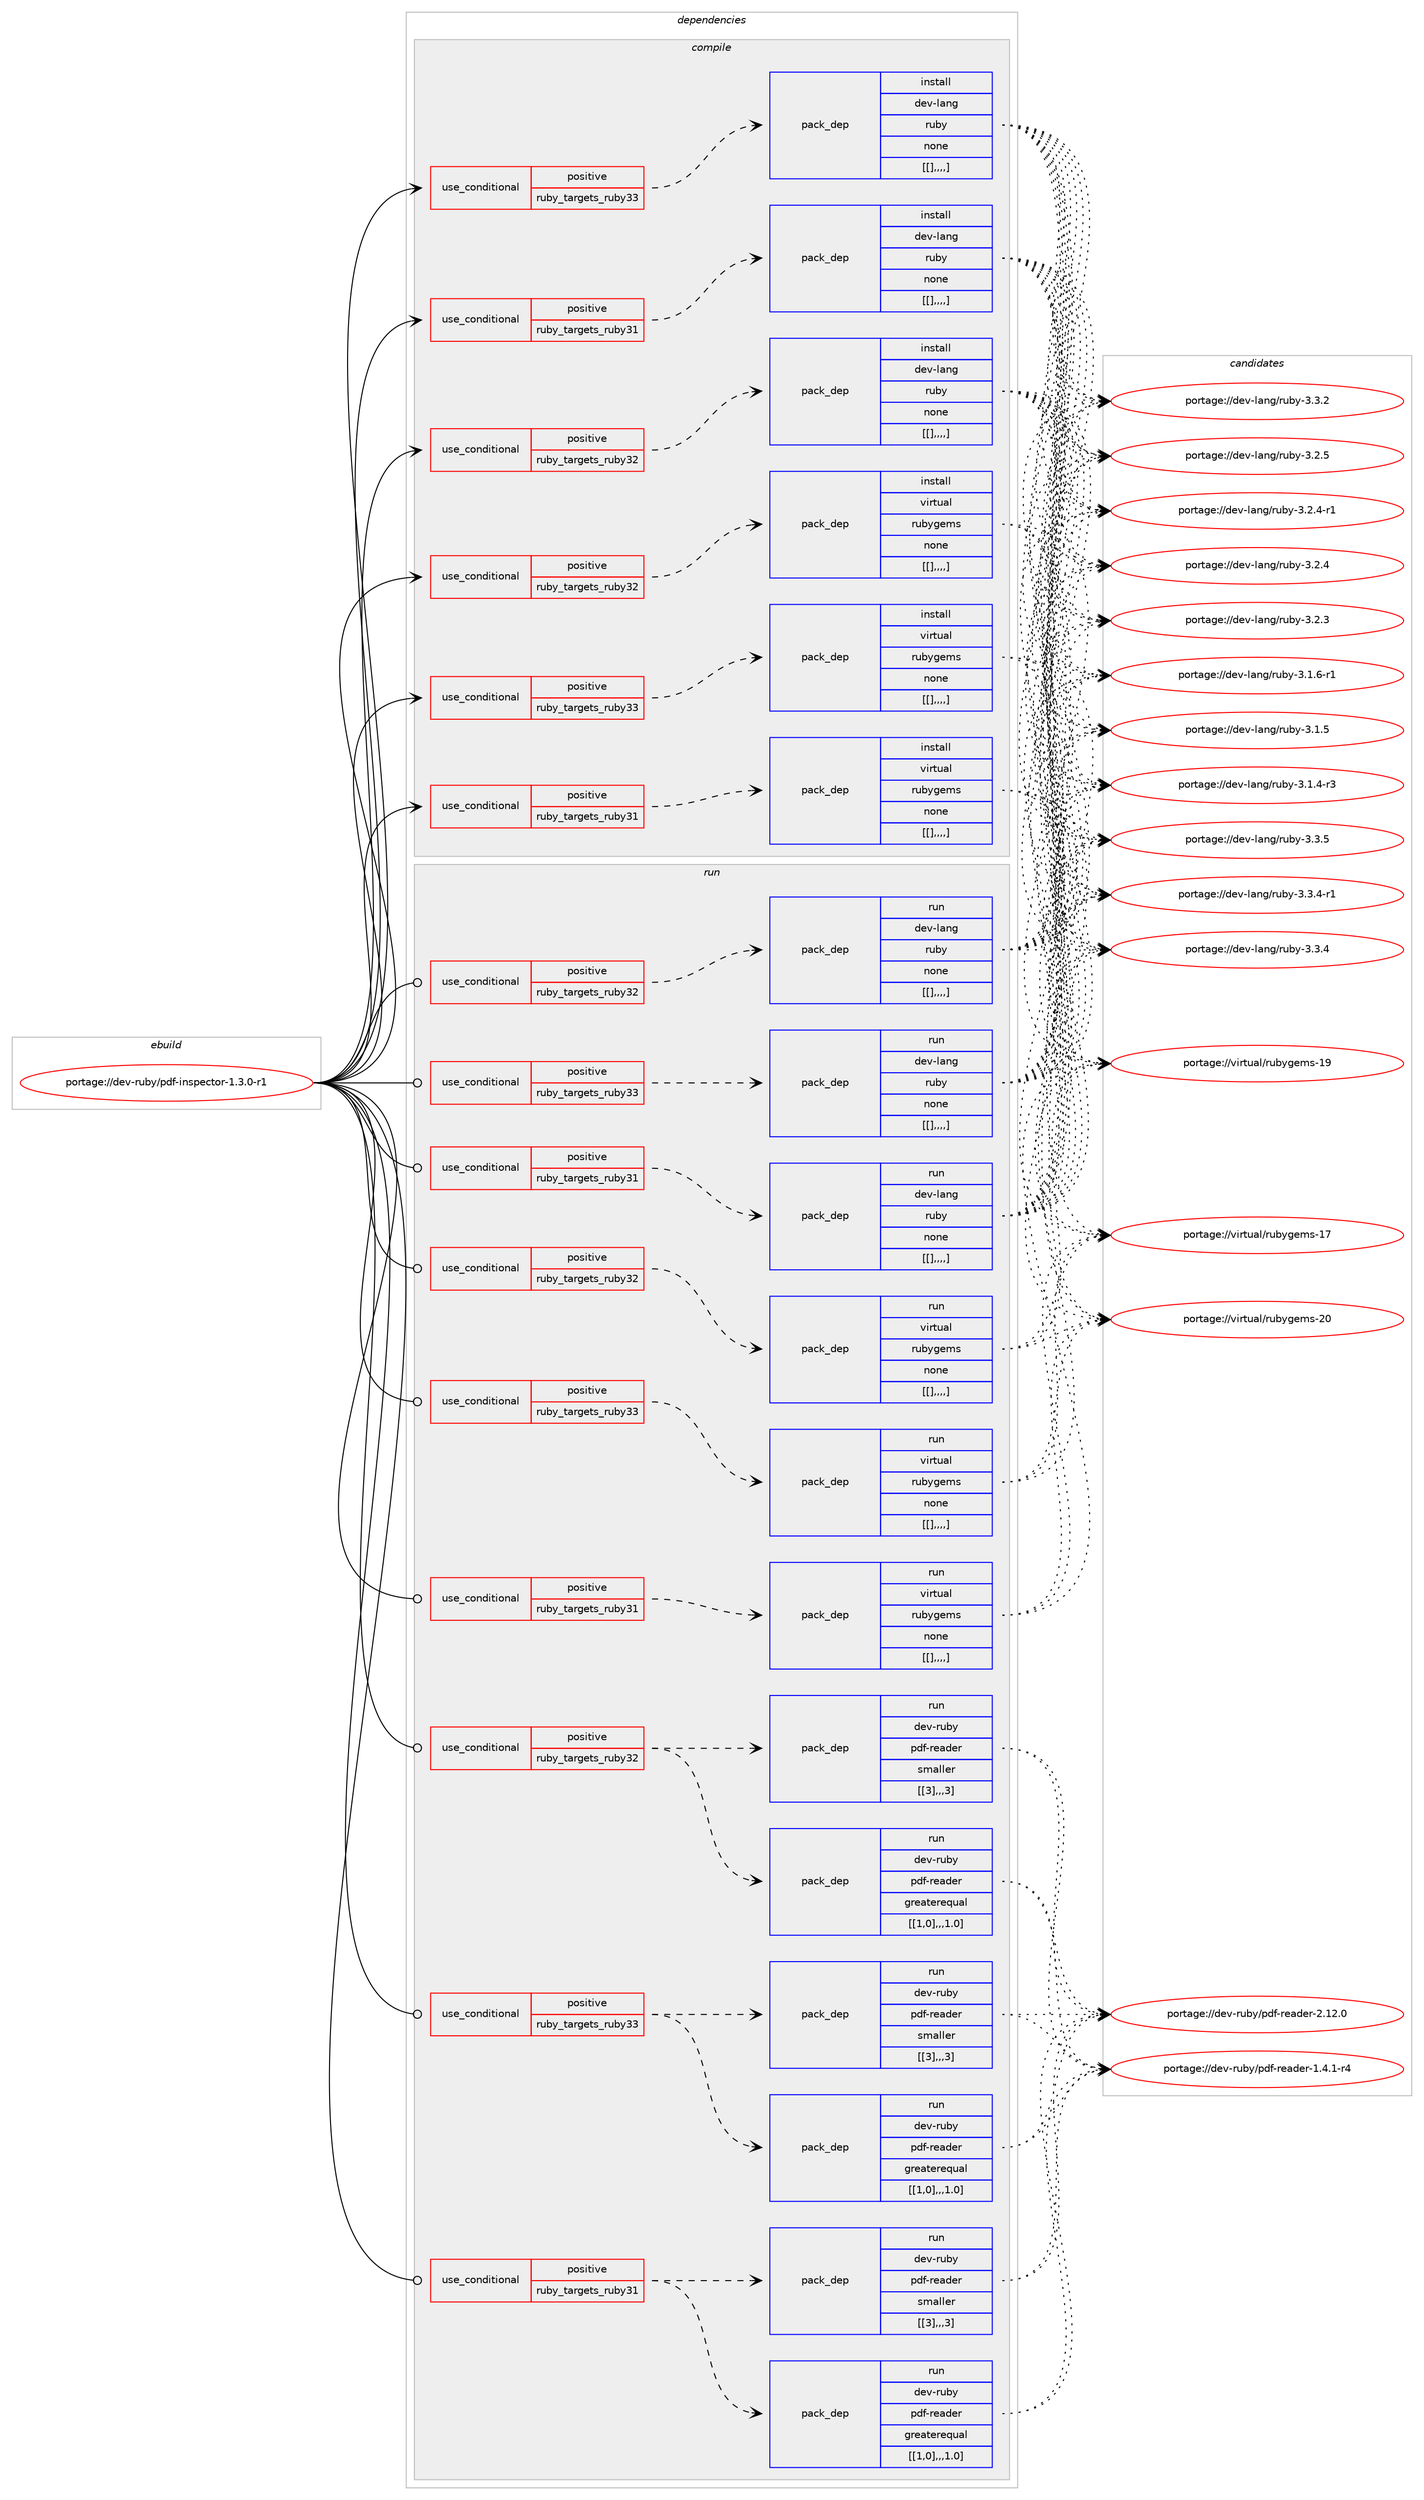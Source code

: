 digraph prolog {

# *************
# Graph options
# *************

newrank=true;
concentrate=true;
compound=true;
graph [rankdir=LR,fontname=Helvetica,fontsize=10,ranksep=1.5];#, ranksep=2.5, nodesep=0.2];
edge  [arrowhead=vee];
node  [fontname=Helvetica,fontsize=10];

# **********
# The ebuild
# **********

subgraph cluster_leftcol {
color=gray;
label=<<i>ebuild</i>>;
id [label="portage://dev-ruby/pdf-inspector-1.3.0-r1", color=red, width=4, href="../dev-ruby/pdf-inspector-1.3.0-r1.svg"];
}

# ****************
# The dependencies
# ****************

subgraph cluster_midcol {
color=gray;
label=<<i>dependencies</i>>;
subgraph cluster_compile {
fillcolor="#eeeeee";
style=filled;
label=<<i>compile</i>>;
subgraph cond53953 {
dependency197146 [label=<<TABLE BORDER="0" CELLBORDER="1" CELLSPACING="0" CELLPADDING="4"><TR><TD ROWSPAN="3" CELLPADDING="10">use_conditional</TD></TR><TR><TD>positive</TD></TR><TR><TD>ruby_targets_ruby31</TD></TR></TABLE>>, shape=none, color=red];
subgraph pack141848 {
dependency197147 [label=<<TABLE BORDER="0" CELLBORDER="1" CELLSPACING="0" CELLPADDING="4" WIDTH="220"><TR><TD ROWSPAN="6" CELLPADDING="30">pack_dep</TD></TR><TR><TD WIDTH="110">install</TD></TR><TR><TD>dev-lang</TD></TR><TR><TD>ruby</TD></TR><TR><TD>none</TD></TR><TR><TD>[[],,,,]</TD></TR></TABLE>>, shape=none, color=blue];
}
dependency197146:e -> dependency197147:w [weight=20,style="dashed",arrowhead="vee"];
}
id:e -> dependency197146:w [weight=20,style="solid",arrowhead="vee"];
subgraph cond53954 {
dependency197148 [label=<<TABLE BORDER="0" CELLBORDER="1" CELLSPACING="0" CELLPADDING="4"><TR><TD ROWSPAN="3" CELLPADDING="10">use_conditional</TD></TR><TR><TD>positive</TD></TR><TR><TD>ruby_targets_ruby31</TD></TR></TABLE>>, shape=none, color=red];
subgraph pack141849 {
dependency197149 [label=<<TABLE BORDER="0" CELLBORDER="1" CELLSPACING="0" CELLPADDING="4" WIDTH="220"><TR><TD ROWSPAN="6" CELLPADDING="30">pack_dep</TD></TR><TR><TD WIDTH="110">install</TD></TR><TR><TD>virtual</TD></TR><TR><TD>rubygems</TD></TR><TR><TD>none</TD></TR><TR><TD>[[],,,,]</TD></TR></TABLE>>, shape=none, color=blue];
}
dependency197148:e -> dependency197149:w [weight=20,style="dashed",arrowhead="vee"];
}
id:e -> dependency197148:w [weight=20,style="solid",arrowhead="vee"];
subgraph cond53955 {
dependency197150 [label=<<TABLE BORDER="0" CELLBORDER="1" CELLSPACING="0" CELLPADDING="4"><TR><TD ROWSPAN="3" CELLPADDING="10">use_conditional</TD></TR><TR><TD>positive</TD></TR><TR><TD>ruby_targets_ruby32</TD></TR></TABLE>>, shape=none, color=red];
subgraph pack141850 {
dependency197151 [label=<<TABLE BORDER="0" CELLBORDER="1" CELLSPACING="0" CELLPADDING="4" WIDTH="220"><TR><TD ROWSPAN="6" CELLPADDING="30">pack_dep</TD></TR><TR><TD WIDTH="110">install</TD></TR><TR><TD>dev-lang</TD></TR><TR><TD>ruby</TD></TR><TR><TD>none</TD></TR><TR><TD>[[],,,,]</TD></TR></TABLE>>, shape=none, color=blue];
}
dependency197150:e -> dependency197151:w [weight=20,style="dashed",arrowhead="vee"];
}
id:e -> dependency197150:w [weight=20,style="solid",arrowhead="vee"];
subgraph cond53956 {
dependency197152 [label=<<TABLE BORDER="0" CELLBORDER="1" CELLSPACING="0" CELLPADDING="4"><TR><TD ROWSPAN="3" CELLPADDING="10">use_conditional</TD></TR><TR><TD>positive</TD></TR><TR><TD>ruby_targets_ruby32</TD></TR></TABLE>>, shape=none, color=red];
subgraph pack141851 {
dependency197153 [label=<<TABLE BORDER="0" CELLBORDER="1" CELLSPACING="0" CELLPADDING="4" WIDTH="220"><TR><TD ROWSPAN="6" CELLPADDING="30">pack_dep</TD></TR><TR><TD WIDTH="110">install</TD></TR><TR><TD>virtual</TD></TR><TR><TD>rubygems</TD></TR><TR><TD>none</TD></TR><TR><TD>[[],,,,]</TD></TR></TABLE>>, shape=none, color=blue];
}
dependency197152:e -> dependency197153:w [weight=20,style="dashed",arrowhead="vee"];
}
id:e -> dependency197152:w [weight=20,style="solid",arrowhead="vee"];
subgraph cond53957 {
dependency197154 [label=<<TABLE BORDER="0" CELLBORDER="1" CELLSPACING="0" CELLPADDING="4"><TR><TD ROWSPAN="3" CELLPADDING="10">use_conditional</TD></TR><TR><TD>positive</TD></TR><TR><TD>ruby_targets_ruby33</TD></TR></TABLE>>, shape=none, color=red];
subgraph pack141852 {
dependency197155 [label=<<TABLE BORDER="0" CELLBORDER="1" CELLSPACING="0" CELLPADDING="4" WIDTH="220"><TR><TD ROWSPAN="6" CELLPADDING="30">pack_dep</TD></TR><TR><TD WIDTH="110">install</TD></TR><TR><TD>dev-lang</TD></TR><TR><TD>ruby</TD></TR><TR><TD>none</TD></TR><TR><TD>[[],,,,]</TD></TR></TABLE>>, shape=none, color=blue];
}
dependency197154:e -> dependency197155:w [weight=20,style="dashed",arrowhead="vee"];
}
id:e -> dependency197154:w [weight=20,style="solid",arrowhead="vee"];
subgraph cond53958 {
dependency197156 [label=<<TABLE BORDER="0" CELLBORDER="1" CELLSPACING="0" CELLPADDING="4"><TR><TD ROWSPAN="3" CELLPADDING="10">use_conditional</TD></TR><TR><TD>positive</TD></TR><TR><TD>ruby_targets_ruby33</TD></TR></TABLE>>, shape=none, color=red];
subgraph pack141853 {
dependency197157 [label=<<TABLE BORDER="0" CELLBORDER="1" CELLSPACING="0" CELLPADDING="4" WIDTH="220"><TR><TD ROWSPAN="6" CELLPADDING="30">pack_dep</TD></TR><TR><TD WIDTH="110">install</TD></TR><TR><TD>virtual</TD></TR><TR><TD>rubygems</TD></TR><TR><TD>none</TD></TR><TR><TD>[[],,,,]</TD></TR></TABLE>>, shape=none, color=blue];
}
dependency197156:e -> dependency197157:w [weight=20,style="dashed",arrowhead="vee"];
}
id:e -> dependency197156:w [weight=20,style="solid",arrowhead="vee"];
}
subgraph cluster_compileandrun {
fillcolor="#eeeeee";
style=filled;
label=<<i>compile and run</i>>;
}
subgraph cluster_run {
fillcolor="#eeeeee";
style=filled;
label=<<i>run</i>>;
subgraph cond53959 {
dependency197158 [label=<<TABLE BORDER="0" CELLBORDER="1" CELLSPACING="0" CELLPADDING="4"><TR><TD ROWSPAN="3" CELLPADDING="10">use_conditional</TD></TR><TR><TD>positive</TD></TR><TR><TD>ruby_targets_ruby31</TD></TR></TABLE>>, shape=none, color=red];
subgraph pack141854 {
dependency197159 [label=<<TABLE BORDER="0" CELLBORDER="1" CELLSPACING="0" CELLPADDING="4" WIDTH="220"><TR><TD ROWSPAN="6" CELLPADDING="30">pack_dep</TD></TR><TR><TD WIDTH="110">run</TD></TR><TR><TD>dev-lang</TD></TR><TR><TD>ruby</TD></TR><TR><TD>none</TD></TR><TR><TD>[[],,,,]</TD></TR></TABLE>>, shape=none, color=blue];
}
dependency197158:e -> dependency197159:w [weight=20,style="dashed",arrowhead="vee"];
}
id:e -> dependency197158:w [weight=20,style="solid",arrowhead="odot"];
subgraph cond53960 {
dependency197160 [label=<<TABLE BORDER="0" CELLBORDER="1" CELLSPACING="0" CELLPADDING="4"><TR><TD ROWSPAN="3" CELLPADDING="10">use_conditional</TD></TR><TR><TD>positive</TD></TR><TR><TD>ruby_targets_ruby31</TD></TR></TABLE>>, shape=none, color=red];
subgraph pack141855 {
dependency197161 [label=<<TABLE BORDER="0" CELLBORDER="1" CELLSPACING="0" CELLPADDING="4" WIDTH="220"><TR><TD ROWSPAN="6" CELLPADDING="30">pack_dep</TD></TR><TR><TD WIDTH="110">run</TD></TR><TR><TD>dev-ruby</TD></TR><TR><TD>pdf-reader</TD></TR><TR><TD>greaterequal</TD></TR><TR><TD>[[1,0],,,1.0]</TD></TR></TABLE>>, shape=none, color=blue];
}
dependency197160:e -> dependency197161:w [weight=20,style="dashed",arrowhead="vee"];
subgraph pack141856 {
dependency197162 [label=<<TABLE BORDER="0" CELLBORDER="1" CELLSPACING="0" CELLPADDING="4" WIDTH="220"><TR><TD ROWSPAN="6" CELLPADDING="30">pack_dep</TD></TR><TR><TD WIDTH="110">run</TD></TR><TR><TD>dev-ruby</TD></TR><TR><TD>pdf-reader</TD></TR><TR><TD>smaller</TD></TR><TR><TD>[[3],,,3]</TD></TR></TABLE>>, shape=none, color=blue];
}
dependency197160:e -> dependency197162:w [weight=20,style="dashed",arrowhead="vee"];
}
id:e -> dependency197160:w [weight=20,style="solid",arrowhead="odot"];
subgraph cond53961 {
dependency197163 [label=<<TABLE BORDER="0" CELLBORDER="1" CELLSPACING="0" CELLPADDING="4"><TR><TD ROWSPAN="3" CELLPADDING="10">use_conditional</TD></TR><TR><TD>positive</TD></TR><TR><TD>ruby_targets_ruby31</TD></TR></TABLE>>, shape=none, color=red];
subgraph pack141857 {
dependency197164 [label=<<TABLE BORDER="0" CELLBORDER="1" CELLSPACING="0" CELLPADDING="4" WIDTH="220"><TR><TD ROWSPAN="6" CELLPADDING="30">pack_dep</TD></TR><TR><TD WIDTH="110">run</TD></TR><TR><TD>virtual</TD></TR><TR><TD>rubygems</TD></TR><TR><TD>none</TD></TR><TR><TD>[[],,,,]</TD></TR></TABLE>>, shape=none, color=blue];
}
dependency197163:e -> dependency197164:w [weight=20,style="dashed",arrowhead="vee"];
}
id:e -> dependency197163:w [weight=20,style="solid",arrowhead="odot"];
subgraph cond53962 {
dependency197165 [label=<<TABLE BORDER="0" CELLBORDER="1" CELLSPACING="0" CELLPADDING="4"><TR><TD ROWSPAN="3" CELLPADDING="10">use_conditional</TD></TR><TR><TD>positive</TD></TR><TR><TD>ruby_targets_ruby32</TD></TR></TABLE>>, shape=none, color=red];
subgraph pack141858 {
dependency197166 [label=<<TABLE BORDER="0" CELLBORDER="1" CELLSPACING="0" CELLPADDING="4" WIDTH="220"><TR><TD ROWSPAN="6" CELLPADDING="30">pack_dep</TD></TR><TR><TD WIDTH="110">run</TD></TR><TR><TD>dev-lang</TD></TR><TR><TD>ruby</TD></TR><TR><TD>none</TD></TR><TR><TD>[[],,,,]</TD></TR></TABLE>>, shape=none, color=blue];
}
dependency197165:e -> dependency197166:w [weight=20,style="dashed",arrowhead="vee"];
}
id:e -> dependency197165:w [weight=20,style="solid",arrowhead="odot"];
subgraph cond53963 {
dependency197167 [label=<<TABLE BORDER="0" CELLBORDER="1" CELLSPACING="0" CELLPADDING="4"><TR><TD ROWSPAN="3" CELLPADDING="10">use_conditional</TD></TR><TR><TD>positive</TD></TR><TR><TD>ruby_targets_ruby32</TD></TR></TABLE>>, shape=none, color=red];
subgraph pack141859 {
dependency197168 [label=<<TABLE BORDER="0" CELLBORDER="1" CELLSPACING="0" CELLPADDING="4" WIDTH="220"><TR><TD ROWSPAN="6" CELLPADDING="30">pack_dep</TD></TR><TR><TD WIDTH="110">run</TD></TR><TR><TD>dev-ruby</TD></TR><TR><TD>pdf-reader</TD></TR><TR><TD>greaterequal</TD></TR><TR><TD>[[1,0],,,1.0]</TD></TR></TABLE>>, shape=none, color=blue];
}
dependency197167:e -> dependency197168:w [weight=20,style="dashed",arrowhead="vee"];
subgraph pack141860 {
dependency197169 [label=<<TABLE BORDER="0" CELLBORDER="1" CELLSPACING="0" CELLPADDING="4" WIDTH="220"><TR><TD ROWSPAN="6" CELLPADDING="30">pack_dep</TD></TR><TR><TD WIDTH="110">run</TD></TR><TR><TD>dev-ruby</TD></TR><TR><TD>pdf-reader</TD></TR><TR><TD>smaller</TD></TR><TR><TD>[[3],,,3]</TD></TR></TABLE>>, shape=none, color=blue];
}
dependency197167:e -> dependency197169:w [weight=20,style="dashed",arrowhead="vee"];
}
id:e -> dependency197167:w [weight=20,style="solid",arrowhead="odot"];
subgraph cond53964 {
dependency197170 [label=<<TABLE BORDER="0" CELLBORDER="1" CELLSPACING="0" CELLPADDING="4"><TR><TD ROWSPAN="3" CELLPADDING="10">use_conditional</TD></TR><TR><TD>positive</TD></TR><TR><TD>ruby_targets_ruby32</TD></TR></TABLE>>, shape=none, color=red];
subgraph pack141861 {
dependency197171 [label=<<TABLE BORDER="0" CELLBORDER="1" CELLSPACING="0" CELLPADDING="4" WIDTH="220"><TR><TD ROWSPAN="6" CELLPADDING="30">pack_dep</TD></TR><TR><TD WIDTH="110">run</TD></TR><TR><TD>virtual</TD></TR><TR><TD>rubygems</TD></TR><TR><TD>none</TD></TR><TR><TD>[[],,,,]</TD></TR></TABLE>>, shape=none, color=blue];
}
dependency197170:e -> dependency197171:w [weight=20,style="dashed",arrowhead="vee"];
}
id:e -> dependency197170:w [weight=20,style="solid",arrowhead="odot"];
subgraph cond53965 {
dependency197172 [label=<<TABLE BORDER="0" CELLBORDER="1" CELLSPACING="0" CELLPADDING="4"><TR><TD ROWSPAN="3" CELLPADDING="10">use_conditional</TD></TR><TR><TD>positive</TD></TR><TR><TD>ruby_targets_ruby33</TD></TR></TABLE>>, shape=none, color=red];
subgraph pack141862 {
dependency197173 [label=<<TABLE BORDER="0" CELLBORDER="1" CELLSPACING="0" CELLPADDING="4" WIDTH="220"><TR><TD ROWSPAN="6" CELLPADDING="30">pack_dep</TD></TR><TR><TD WIDTH="110">run</TD></TR><TR><TD>dev-lang</TD></TR><TR><TD>ruby</TD></TR><TR><TD>none</TD></TR><TR><TD>[[],,,,]</TD></TR></TABLE>>, shape=none, color=blue];
}
dependency197172:e -> dependency197173:w [weight=20,style="dashed",arrowhead="vee"];
}
id:e -> dependency197172:w [weight=20,style="solid",arrowhead="odot"];
subgraph cond53966 {
dependency197174 [label=<<TABLE BORDER="0" CELLBORDER="1" CELLSPACING="0" CELLPADDING="4"><TR><TD ROWSPAN="3" CELLPADDING="10">use_conditional</TD></TR><TR><TD>positive</TD></TR><TR><TD>ruby_targets_ruby33</TD></TR></TABLE>>, shape=none, color=red];
subgraph pack141863 {
dependency197175 [label=<<TABLE BORDER="0" CELLBORDER="1" CELLSPACING="0" CELLPADDING="4" WIDTH="220"><TR><TD ROWSPAN="6" CELLPADDING="30">pack_dep</TD></TR><TR><TD WIDTH="110">run</TD></TR><TR><TD>dev-ruby</TD></TR><TR><TD>pdf-reader</TD></TR><TR><TD>greaterequal</TD></TR><TR><TD>[[1,0],,,1.0]</TD></TR></TABLE>>, shape=none, color=blue];
}
dependency197174:e -> dependency197175:w [weight=20,style="dashed",arrowhead="vee"];
subgraph pack141864 {
dependency197176 [label=<<TABLE BORDER="0" CELLBORDER="1" CELLSPACING="0" CELLPADDING="4" WIDTH="220"><TR><TD ROWSPAN="6" CELLPADDING="30">pack_dep</TD></TR><TR><TD WIDTH="110">run</TD></TR><TR><TD>dev-ruby</TD></TR><TR><TD>pdf-reader</TD></TR><TR><TD>smaller</TD></TR><TR><TD>[[3],,,3]</TD></TR></TABLE>>, shape=none, color=blue];
}
dependency197174:e -> dependency197176:w [weight=20,style="dashed",arrowhead="vee"];
}
id:e -> dependency197174:w [weight=20,style="solid",arrowhead="odot"];
subgraph cond53967 {
dependency197177 [label=<<TABLE BORDER="0" CELLBORDER="1" CELLSPACING="0" CELLPADDING="4"><TR><TD ROWSPAN="3" CELLPADDING="10">use_conditional</TD></TR><TR><TD>positive</TD></TR><TR><TD>ruby_targets_ruby33</TD></TR></TABLE>>, shape=none, color=red];
subgraph pack141865 {
dependency197178 [label=<<TABLE BORDER="0" CELLBORDER="1" CELLSPACING="0" CELLPADDING="4" WIDTH="220"><TR><TD ROWSPAN="6" CELLPADDING="30">pack_dep</TD></TR><TR><TD WIDTH="110">run</TD></TR><TR><TD>virtual</TD></TR><TR><TD>rubygems</TD></TR><TR><TD>none</TD></TR><TR><TD>[[],,,,]</TD></TR></TABLE>>, shape=none, color=blue];
}
dependency197177:e -> dependency197178:w [weight=20,style="dashed",arrowhead="vee"];
}
id:e -> dependency197177:w [weight=20,style="solid",arrowhead="odot"];
}
}

# **************
# The candidates
# **************

subgraph cluster_choices {
rank=same;
color=gray;
label=<<i>candidates</i>>;

subgraph choice141848 {
color=black;
nodesep=1;
choice10010111845108971101034711411798121455146514653 [label="portage://dev-lang/ruby-3.3.5", color=red, width=4,href="../dev-lang/ruby-3.3.5.svg"];
choice100101118451089711010347114117981214551465146524511449 [label="portage://dev-lang/ruby-3.3.4-r1", color=red, width=4,href="../dev-lang/ruby-3.3.4-r1.svg"];
choice10010111845108971101034711411798121455146514652 [label="portage://dev-lang/ruby-3.3.4", color=red, width=4,href="../dev-lang/ruby-3.3.4.svg"];
choice10010111845108971101034711411798121455146514650 [label="portage://dev-lang/ruby-3.3.2", color=red, width=4,href="../dev-lang/ruby-3.3.2.svg"];
choice10010111845108971101034711411798121455146504653 [label="portage://dev-lang/ruby-3.2.5", color=red, width=4,href="../dev-lang/ruby-3.2.5.svg"];
choice100101118451089711010347114117981214551465046524511449 [label="portage://dev-lang/ruby-3.2.4-r1", color=red, width=4,href="../dev-lang/ruby-3.2.4-r1.svg"];
choice10010111845108971101034711411798121455146504652 [label="portage://dev-lang/ruby-3.2.4", color=red, width=4,href="../dev-lang/ruby-3.2.4.svg"];
choice10010111845108971101034711411798121455146504651 [label="portage://dev-lang/ruby-3.2.3", color=red, width=4,href="../dev-lang/ruby-3.2.3.svg"];
choice100101118451089711010347114117981214551464946544511449 [label="portage://dev-lang/ruby-3.1.6-r1", color=red, width=4,href="../dev-lang/ruby-3.1.6-r1.svg"];
choice10010111845108971101034711411798121455146494653 [label="portage://dev-lang/ruby-3.1.5", color=red, width=4,href="../dev-lang/ruby-3.1.5.svg"];
choice100101118451089711010347114117981214551464946524511451 [label="portage://dev-lang/ruby-3.1.4-r3", color=red, width=4,href="../dev-lang/ruby-3.1.4-r3.svg"];
dependency197147:e -> choice10010111845108971101034711411798121455146514653:w [style=dotted,weight="100"];
dependency197147:e -> choice100101118451089711010347114117981214551465146524511449:w [style=dotted,weight="100"];
dependency197147:e -> choice10010111845108971101034711411798121455146514652:w [style=dotted,weight="100"];
dependency197147:e -> choice10010111845108971101034711411798121455146514650:w [style=dotted,weight="100"];
dependency197147:e -> choice10010111845108971101034711411798121455146504653:w [style=dotted,weight="100"];
dependency197147:e -> choice100101118451089711010347114117981214551465046524511449:w [style=dotted,weight="100"];
dependency197147:e -> choice10010111845108971101034711411798121455146504652:w [style=dotted,weight="100"];
dependency197147:e -> choice10010111845108971101034711411798121455146504651:w [style=dotted,weight="100"];
dependency197147:e -> choice100101118451089711010347114117981214551464946544511449:w [style=dotted,weight="100"];
dependency197147:e -> choice10010111845108971101034711411798121455146494653:w [style=dotted,weight="100"];
dependency197147:e -> choice100101118451089711010347114117981214551464946524511451:w [style=dotted,weight="100"];
}
subgraph choice141849 {
color=black;
nodesep=1;
choice118105114116117971084711411798121103101109115455048 [label="portage://virtual/rubygems-20", color=red, width=4,href="../virtual/rubygems-20.svg"];
choice118105114116117971084711411798121103101109115454957 [label="portage://virtual/rubygems-19", color=red, width=4,href="../virtual/rubygems-19.svg"];
choice118105114116117971084711411798121103101109115454955 [label="portage://virtual/rubygems-17", color=red, width=4,href="../virtual/rubygems-17.svg"];
dependency197149:e -> choice118105114116117971084711411798121103101109115455048:w [style=dotted,weight="100"];
dependency197149:e -> choice118105114116117971084711411798121103101109115454957:w [style=dotted,weight="100"];
dependency197149:e -> choice118105114116117971084711411798121103101109115454955:w [style=dotted,weight="100"];
}
subgraph choice141850 {
color=black;
nodesep=1;
choice10010111845108971101034711411798121455146514653 [label="portage://dev-lang/ruby-3.3.5", color=red, width=4,href="../dev-lang/ruby-3.3.5.svg"];
choice100101118451089711010347114117981214551465146524511449 [label="portage://dev-lang/ruby-3.3.4-r1", color=red, width=4,href="../dev-lang/ruby-3.3.4-r1.svg"];
choice10010111845108971101034711411798121455146514652 [label="portage://dev-lang/ruby-3.3.4", color=red, width=4,href="../dev-lang/ruby-3.3.4.svg"];
choice10010111845108971101034711411798121455146514650 [label="portage://dev-lang/ruby-3.3.2", color=red, width=4,href="../dev-lang/ruby-3.3.2.svg"];
choice10010111845108971101034711411798121455146504653 [label="portage://dev-lang/ruby-3.2.5", color=red, width=4,href="../dev-lang/ruby-3.2.5.svg"];
choice100101118451089711010347114117981214551465046524511449 [label="portage://dev-lang/ruby-3.2.4-r1", color=red, width=4,href="../dev-lang/ruby-3.2.4-r1.svg"];
choice10010111845108971101034711411798121455146504652 [label="portage://dev-lang/ruby-3.2.4", color=red, width=4,href="../dev-lang/ruby-3.2.4.svg"];
choice10010111845108971101034711411798121455146504651 [label="portage://dev-lang/ruby-3.2.3", color=red, width=4,href="../dev-lang/ruby-3.2.3.svg"];
choice100101118451089711010347114117981214551464946544511449 [label="portage://dev-lang/ruby-3.1.6-r1", color=red, width=4,href="../dev-lang/ruby-3.1.6-r1.svg"];
choice10010111845108971101034711411798121455146494653 [label="portage://dev-lang/ruby-3.1.5", color=red, width=4,href="../dev-lang/ruby-3.1.5.svg"];
choice100101118451089711010347114117981214551464946524511451 [label="portage://dev-lang/ruby-3.1.4-r3", color=red, width=4,href="../dev-lang/ruby-3.1.4-r3.svg"];
dependency197151:e -> choice10010111845108971101034711411798121455146514653:w [style=dotted,weight="100"];
dependency197151:e -> choice100101118451089711010347114117981214551465146524511449:w [style=dotted,weight="100"];
dependency197151:e -> choice10010111845108971101034711411798121455146514652:w [style=dotted,weight="100"];
dependency197151:e -> choice10010111845108971101034711411798121455146514650:w [style=dotted,weight="100"];
dependency197151:e -> choice10010111845108971101034711411798121455146504653:w [style=dotted,weight="100"];
dependency197151:e -> choice100101118451089711010347114117981214551465046524511449:w [style=dotted,weight="100"];
dependency197151:e -> choice10010111845108971101034711411798121455146504652:w [style=dotted,weight="100"];
dependency197151:e -> choice10010111845108971101034711411798121455146504651:w [style=dotted,weight="100"];
dependency197151:e -> choice100101118451089711010347114117981214551464946544511449:w [style=dotted,weight="100"];
dependency197151:e -> choice10010111845108971101034711411798121455146494653:w [style=dotted,weight="100"];
dependency197151:e -> choice100101118451089711010347114117981214551464946524511451:w [style=dotted,weight="100"];
}
subgraph choice141851 {
color=black;
nodesep=1;
choice118105114116117971084711411798121103101109115455048 [label="portage://virtual/rubygems-20", color=red, width=4,href="../virtual/rubygems-20.svg"];
choice118105114116117971084711411798121103101109115454957 [label="portage://virtual/rubygems-19", color=red, width=4,href="../virtual/rubygems-19.svg"];
choice118105114116117971084711411798121103101109115454955 [label="portage://virtual/rubygems-17", color=red, width=4,href="../virtual/rubygems-17.svg"];
dependency197153:e -> choice118105114116117971084711411798121103101109115455048:w [style=dotted,weight="100"];
dependency197153:e -> choice118105114116117971084711411798121103101109115454957:w [style=dotted,weight="100"];
dependency197153:e -> choice118105114116117971084711411798121103101109115454955:w [style=dotted,weight="100"];
}
subgraph choice141852 {
color=black;
nodesep=1;
choice10010111845108971101034711411798121455146514653 [label="portage://dev-lang/ruby-3.3.5", color=red, width=4,href="../dev-lang/ruby-3.3.5.svg"];
choice100101118451089711010347114117981214551465146524511449 [label="portage://dev-lang/ruby-3.3.4-r1", color=red, width=4,href="../dev-lang/ruby-3.3.4-r1.svg"];
choice10010111845108971101034711411798121455146514652 [label="portage://dev-lang/ruby-3.3.4", color=red, width=4,href="../dev-lang/ruby-3.3.4.svg"];
choice10010111845108971101034711411798121455146514650 [label="portage://dev-lang/ruby-3.3.2", color=red, width=4,href="../dev-lang/ruby-3.3.2.svg"];
choice10010111845108971101034711411798121455146504653 [label="portage://dev-lang/ruby-3.2.5", color=red, width=4,href="../dev-lang/ruby-3.2.5.svg"];
choice100101118451089711010347114117981214551465046524511449 [label="portage://dev-lang/ruby-3.2.4-r1", color=red, width=4,href="../dev-lang/ruby-3.2.4-r1.svg"];
choice10010111845108971101034711411798121455146504652 [label="portage://dev-lang/ruby-3.2.4", color=red, width=4,href="../dev-lang/ruby-3.2.4.svg"];
choice10010111845108971101034711411798121455146504651 [label="portage://dev-lang/ruby-3.2.3", color=red, width=4,href="../dev-lang/ruby-3.2.3.svg"];
choice100101118451089711010347114117981214551464946544511449 [label="portage://dev-lang/ruby-3.1.6-r1", color=red, width=4,href="../dev-lang/ruby-3.1.6-r1.svg"];
choice10010111845108971101034711411798121455146494653 [label="portage://dev-lang/ruby-3.1.5", color=red, width=4,href="../dev-lang/ruby-3.1.5.svg"];
choice100101118451089711010347114117981214551464946524511451 [label="portage://dev-lang/ruby-3.1.4-r3", color=red, width=4,href="../dev-lang/ruby-3.1.4-r3.svg"];
dependency197155:e -> choice10010111845108971101034711411798121455146514653:w [style=dotted,weight="100"];
dependency197155:e -> choice100101118451089711010347114117981214551465146524511449:w [style=dotted,weight="100"];
dependency197155:e -> choice10010111845108971101034711411798121455146514652:w [style=dotted,weight="100"];
dependency197155:e -> choice10010111845108971101034711411798121455146514650:w [style=dotted,weight="100"];
dependency197155:e -> choice10010111845108971101034711411798121455146504653:w [style=dotted,weight="100"];
dependency197155:e -> choice100101118451089711010347114117981214551465046524511449:w [style=dotted,weight="100"];
dependency197155:e -> choice10010111845108971101034711411798121455146504652:w [style=dotted,weight="100"];
dependency197155:e -> choice10010111845108971101034711411798121455146504651:w [style=dotted,weight="100"];
dependency197155:e -> choice100101118451089711010347114117981214551464946544511449:w [style=dotted,weight="100"];
dependency197155:e -> choice10010111845108971101034711411798121455146494653:w [style=dotted,weight="100"];
dependency197155:e -> choice100101118451089711010347114117981214551464946524511451:w [style=dotted,weight="100"];
}
subgraph choice141853 {
color=black;
nodesep=1;
choice118105114116117971084711411798121103101109115455048 [label="portage://virtual/rubygems-20", color=red, width=4,href="../virtual/rubygems-20.svg"];
choice118105114116117971084711411798121103101109115454957 [label="portage://virtual/rubygems-19", color=red, width=4,href="../virtual/rubygems-19.svg"];
choice118105114116117971084711411798121103101109115454955 [label="portage://virtual/rubygems-17", color=red, width=4,href="../virtual/rubygems-17.svg"];
dependency197157:e -> choice118105114116117971084711411798121103101109115455048:w [style=dotted,weight="100"];
dependency197157:e -> choice118105114116117971084711411798121103101109115454957:w [style=dotted,weight="100"];
dependency197157:e -> choice118105114116117971084711411798121103101109115454955:w [style=dotted,weight="100"];
}
subgraph choice141854 {
color=black;
nodesep=1;
choice10010111845108971101034711411798121455146514653 [label="portage://dev-lang/ruby-3.3.5", color=red, width=4,href="../dev-lang/ruby-3.3.5.svg"];
choice100101118451089711010347114117981214551465146524511449 [label="portage://dev-lang/ruby-3.3.4-r1", color=red, width=4,href="../dev-lang/ruby-3.3.4-r1.svg"];
choice10010111845108971101034711411798121455146514652 [label="portage://dev-lang/ruby-3.3.4", color=red, width=4,href="../dev-lang/ruby-3.3.4.svg"];
choice10010111845108971101034711411798121455146514650 [label="portage://dev-lang/ruby-3.3.2", color=red, width=4,href="../dev-lang/ruby-3.3.2.svg"];
choice10010111845108971101034711411798121455146504653 [label="portage://dev-lang/ruby-3.2.5", color=red, width=4,href="../dev-lang/ruby-3.2.5.svg"];
choice100101118451089711010347114117981214551465046524511449 [label="portage://dev-lang/ruby-3.2.4-r1", color=red, width=4,href="../dev-lang/ruby-3.2.4-r1.svg"];
choice10010111845108971101034711411798121455146504652 [label="portage://dev-lang/ruby-3.2.4", color=red, width=4,href="../dev-lang/ruby-3.2.4.svg"];
choice10010111845108971101034711411798121455146504651 [label="portage://dev-lang/ruby-3.2.3", color=red, width=4,href="../dev-lang/ruby-3.2.3.svg"];
choice100101118451089711010347114117981214551464946544511449 [label="portage://dev-lang/ruby-3.1.6-r1", color=red, width=4,href="../dev-lang/ruby-3.1.6-r1.svg"];
choice10010111845108971101034711411798121455146494653 [label="portage://dev-lang/ruby-3.1.5", color=red, width=4,href="../dev-lang/ruby-3.1.5.svg"];
choice100101118451089711010347114117981214551464946524511451 [label="portage://dev-lang/ruby-3.1.4-r3", color=red, width=4,href="../dev-lang/ruby-3.1.4-r3.svg"];
dependency197159:e -> choice10010111845108971101034711411798121455146514653:w [style=dotted,weight="100"];
dependency197159:e -> choice100101118451089711010347114117981214551465146524511449:w [style=dotted,weight="100"];
dependency197159:e -> choice10010111845108971101034711411798121455146514652:w [style=dotted,weight="100"];
dependency197159:e -> choice10010111845108971101034711411798121455146514650:w [style=dotted,weight="100"];
dependency197159:e -> choice10010111845108971101034711411798121455146504653:w [style=dotted,weight="100"];
dependency197159:e -> choice100101118451089711010347114117981214551465046524511449:w [style=dotted,weight="100"];
dependency197159:e -> choice10010111845108971101034711411798121455146504652:w [style=dotted,weight="100"];
dependency197159:e -> choice10010111845108971101034711411798121455146504651:w [style=dotted,weight="100"];
dependency197159:e -> choice100101118451089711010347114117981214551464946544511449:w [style=dotted,weight="100"];
dependency197159:e -> choice10010111845108971101034711411798121455146494653:w [style=dotted,weight="100"];
dependency197159:e -> choice100101118451089711010347114117981214551464946524511451:w [style=dotted,weight="100"];
}
subgraph choice141855 {
color=black;
nodesep=1;
choice100101118451141179812147112100102451141019710010111445504649504648 [label="portage://dev-ruby/pdf-reader-2.12.0", color=red, width=4,href="../dev-ruby/pdf-reader-2.12.0.svg"];
choice10010111845114117981214711210010245114101971001011144549465246494511452 [label="portage://dev-ruby/pdf-reader-1.4.1-r4", color=red, width=4,href="../dev-ruby/pdf-reader-1.4.1-r4.svg"];
dependency197161:e -> choice100101118451141179812147112100102451141019710010111445504649504648:w [style=dotted,weight="100"];
dependency197161:e -> choice10010111845114117981214711210010245114101971001011144549465246494511452:w [style=dotted,weight="100"];
}
subgraph choice141856 {
color=black;
nodesep=1;
choice100101118451141179812147112100102451141019710010111445504649504648 [label="portage://dev-ruby/pdf-reader-2.12.0", color=red, width=4,href="../dev-ruby/pdf-reader-2.12.0.svg"];
choice10010111845114117981214711210010245114101971001011144549465246494511452 [label="portage://dev-ruby/pdf-reader-1.4.1-r4", color=red, width=4,href="../dev-ruby/pdf-reader-1.4.1-r4.svg"];
dependency197162:e -> choice100101118451141179812147112100102451141019710010111445504649504648:w [style=dotted,weight="100"];
dependency197162:e -> choice10010111845114117981214711210010245114101971001011144549465246494511452:w [style=dotted,weight="100"];
}
subgraph choice141857 {
color=black;
nodesep=1;
choice118105114116117971084711411798121103101109115455048 [label="portage://virtual/rubygems-20", color=red, width=4,href="../virtual/rubygems-20.svg"];
choice118105114116117971084711411798121103101109115454957 [label="portage://virtual/rubygems-19", color=red, width=4,href="../virtual/rubygems-19.svg"];
choice118105114116117971084711411798121103101109115454955 [label="portage://virtual/rubygems-17", color=red, width=4,href="../virtual/rubygems-17.svg"];
dependency197164:e -> choice118105114116117971084711411798121103101109115455048:w [style=dotted,weight="100"];
dependency197164:e -> choice118105114116117971084711411798121103101109115454957:w [style=dotted,weight="100"];
dependency197164:e -> choice118105114116117971084711411798121103101109115454955:w [style=dotted,weight="100"];
}
subgraph choice141858 {
color=black;
nodesep=1;
choice10010111845108971101034711411798121455146514653 [label="portage://dev-lang/ruby-3.3.5", color=red, width=4,href="../dev-lang/ruby-3.3.5.svg"];
choice100101118451089711010347114117981214551465146524511449 [label="portage://dev-lang/ruby-3.3.4-r1", color=red, width=4,href="../dev-lang/ruby-3.3.4-r1.svg"];
choice10010111845108971101034711411798121455146514652 [label="portage://dev-lang/ruby-3.3.4", color=red, width=4,href="../dev-lang/ruby-3.3.4.svg"];
choice10010111845108971101034711411798121455146514650 [label="portage://dev-lang/ruby-3.3.2", color=red, width=4,href="../dev-lang/ruby-3.3.2.svg"];
choice10010111845108971101034711411798121455146504653 [label="portage://dev-lang/ruby-3.2.5", color=red, width=4,href="../dev-lang/ruby-3.2.5.svg"];
choice100101118451089711010347114117981214551465046524511449 [label="portage://dev-lang/ruby-3.2.4-r1", color=red, width=4,href="../dev-lang/ruby-3.2.4-r1.svg"];
choice10010111845108971101034711411798121455146504652 [label="portage://dev-lang/ruby-3.2.4", color=red, width=4,href="../dev-lang/ruby-3.2.4.svg"];
choice10010111845108971101034711411798121455146504651 [label="portage://dev-lang/ruby-3.2.3", color=red, width=4,href="../dev-lang/ruby-3.2.3.svg"];
choice100101118451089711010347114117981214551464946544511449 [label="portage://dev-lang/ruby-3.1.6-r1", color=red, width=4,href="../dev-lang/ruby-3.1.6-r1.svg"];
choice10010111845108971101034711411798121455146494653 [label="portage://dev-lang/ruby-3.1.5", color=red, width=4,href="../dev-lang/ruby-3.1.5.svg"];
choice100101118451089711010347114117981214551464946524511451 [label="portage://dev-lang/ruby-3.1.4-r3", color=red, width=4,href="../dev-lang/ruby-3.1.4-r3.svg"];
dependency197166:e -> choice10010111845108971101034711411798121455146514653:w [style=dotted,weight="100"];
dependency197166:e -> choice100101118451089711010347114117981214551465146524511449:w [style=dotted,weight="100"];
dependency197166:e -> choice10010111845108971101034711411798121455146514652:w [style=dotted,weight="100"];
dependency197166:e -> choice10010111845108971101034711411798121455146514650:w [style=dotted,weight="100"];
dependency197166:e -> choice10010111845108971101034711411798121455146504653:w [style=dotted,weight="100"];
dependency197166:e -> choice100101118451089711010347114117981214551465046524511449:w [style=dotted,weight="100"];
dependency197166:e -> choice10010111845108971101034711411798121455146504652:w [style=dotted,weight="100"];
dependency197166:e -> choice10010111845108971101034711411798121455146504651:w [style=dotted,weight="100"];
dependency197166:e -> choice100101118451089711010347114117981214551464946544511449:w [style=dotted,weight="100"];
dependency197166:e -> choice10010111845108971101034711411798121455146494653:w [style=dotted,weight="100"];
dependency197166:e -> choice100101118451089711010347114117981214551464946524511451:w [style=dotted,weight="100"];
}
subgraph choice141859 {
color=black;
nodesep=1;
choice100101118451141179812147112100102451141019710010111445504649504648 [label="portage://dev-ruby/pdf-reader-2.12.0", color=red, width=4,href="../dev-ruby/pdf-reader-2.12.0.svg"];
choice10010111845114117981214711210010245114101971001011144549465246494511452 [label="portage://dev-ruby/pdf-reader-1.4.1-r4", color=red, width=4,href="../dev-ruby/pdf-reader-1.4.1-r4.svg"];
dependency197168:e -> choice100101118451141179812147112100102451141019710010111445504649504648:w [style=dotted,weight="100"];
dependency197168:e -> choice10010111845114117981214711210010245114101971001011144549465246494511452:w [style=dotted,weight="100"];
}
subgraph choice141860 {
color=black;
nodesep=1;
choice100101118451141179812147112100102451141019710010111445504649504648 [label="portage://dev-ruby/pdf-reader-2.12.0", color=red, width=4,href="../dev-ruby/pdf-reader-2.12.0.svg"];
choice10010111845114117981214711210010245114101971001011144549465246494511452 [label="portage://dev-ruby/pdf-reader-1.4.1-r4", color=red, width=4,href="../dev-ruby/pdf-reader-1.4.1-r4.svg"];
dependency197169:e -> choice100101118451141179812147112100102451141019710010111445504649504648:w [style=dotted,weight="100"];
dependency197169:e -> choice10010111845114117981214711210010245114101971001011144549465246494511452:w [style=dotted,weight="100"];
}
subgraph choice141861 {
color=black;
nodesep=1;
choice118105114116117971084711411798121103101109115455048 [label="portage://virtual/rubygems-20", color=red, width=4,href="../virtual/rubygems-20.svg"];
choice118105114116117971084711411798121103101109115454957 [label="portage://virtual/rubygems-19", color=red, width=4,href="../virtual/rubygems-19.svg"];
choice118105114116117971084711411798121103101109115454955 [label="portage://virtual/rubygems-17", color=red, width=4,href="../virtual/rubygems-17.svg"];
dependency197171:e -> choice118105114116117971084711411798121103101109115455048:w [style=dotted,weight="100"];
dependency197171:e -> choice118105114116117971084711411798121103101109115454957:w [style=dotted,weight="100"];
dependency197171:e -> choice118105114116117971084711411798121103101109115454955:w [style=dotted,weight="100"];
}
subgraph choice141862 {
color=black;
nodesep=1;
choice10010111845108971101034711411798121455146514653 [label="portage://dev-lang/ruby-3.3.5", color=red, width=4,href="../dev-lang/ruby-3.3.5.svg"];
choice100101118451089711010347114117981214551465146524511449 [label="portage://dev-lang/ruby-3.3.4-r1", color=red, width=4,href="../dev-lang/ruby-3.3.4-r1.svg"];
choice10010111845108971101034711411798121455146514652 [label="portage://dev-lang/ruby-3.3.4", color=red, width=4,href="../dev-lang/ruby-3.3.4.svg"];
choice10010111845108971101034711411798121455146514650 [label="portage://dev-lang/ruby-3.3.2", color=red, width=4,href="../dev-lang/ruby-3.3.2.svg"];
choice10010111845108971101034711411798121455146504653 [label="portage://dev-lang/ruby-3.2.5", color=red, width=4,href="../dev-lang/ruby-3.2.5.svg"];
choice100101118451089711010347114117981214551465046524511449 [label="portage://dev-lang/ruby-3.2.4-r1", color=red, width=4,href="../dev-lang/ruby-3.2.4-r1.svg"];
choice10010111845108971101034711411798121455146504652 [label="portage://dev-lang/ruby-3.2.4", color=red, width=4,href="../dev-lang/ruby-3.2.4.svg"];
choice10010111845108971101034711411798121455146504651 [label="portage://dev-lang/ruby-3.2.3", color=red, width=4,href="../dev-lang/ruby-3.2.3.svg"];
choice100101118451089711010347114117981214551464946544511449 [label="portage://dev-lang/ruby-3.1.6-r1", color=red, width=4,href="../dev-lang/ruby-3.1.6-r1.svg"];
choice10010111845108971101034711411798121455146494653 [label="portage://dev-lang/ruby-3.1.5", color=red, width=4,href="../dev-lang/ruby-3.1.5.svg"];
choice100101118451089711010347114117981214551464946524511451 [label="portage://dev-lang/ruby-3.1.4-r3", color=red, width=4,href="../dev-lang/ruby-3.1.4-r3.svg"];
dependency197173:e -> choice10010111845108971101034711411798121455146514653:w [style=dotted,weight="100"];
dependency197173:e -> choice100101118451089711010347114117981214551465146524511449:w [style=dotted,weight="100"];
dependency197173:e -> choice10010111845108971101034711411798121455146514652:w [style=dotted,weight="100"];
dependency197173:e -> choice10010111845108971101034711411798121455146514650:w [style=dotted,weight="100"];
dependency197173:e -> choice10010111845108971101034711411798121455146504653:w [style=dotted,weight="100"];
dependency197173:e -> choice100101118451089711010347114117981214551465046524511449:w [style=dotted,weight="100"];
dependency197173:e -> choice10010111845108971101034711411798121455146504652:w [style=dotted,weight="100"];
dependency197173:e -> choice10010111845108971101034711411798121455146504651:w [style=dotted,weight="100"];
dependency197173:e -> choice100101118451089711010347114117981214551464946544511449:w [style=dotted,weight="100"];
dependency197173:e -> choice10010111845108971101034711411798121455146494653:w [style=dotted,weight="100"];
dependency197173:e -> choice100101118451089711010347114117981214551464946524511451:w [style=dotted,weight="100"];
}
subgraph choice141863 {
color=black;
nodesep=1;
choice100101118451141179812147112100102451141019710010111445504649504648 [label="portage://dev-ruby/pdf-reader-2.12.0", color=red, width=4,href="../dev-ruby/pdf-reader-2.12.0.svg"];
choice10010111845114117981214711210010245114101971001011144549465246494511452 [label="portage://dev-ruby/pdf-reader-1.4.1-r4", color=red, width=4,href="../dev-ruby/pdf-reader-1.4.1-r4.svg"];
dependency197175:e -> choice100101118451141179812147112100102451141019710010111445504649504648:w [style=dotted,weight="100"];
dependency197175:e -> choice10010111845114117981214711210010245114101971001011144549465246494511452:w [style=dotted,weight="100"];
}
subgraph choice141864 {
color=black;
nodesep=1;
choice100101118451141179812147112100102451141019710010111445504649504648 [label="portage://dev-ruby/pdf-reader-2.12.0", color=red, width=4,href="../dev-ruby/pdf-reader-2.12.0.svg"];
choice10010111845114117981214711210010245114101971001011144549465246494511452 [label="portage://dev-ruby/pdf-reader-1.4.1-r4", color=red, width=4,href="../dev-ruby/pdf-reader-1.4.1-r4.svg"];
dependency197176:e -> choice100101118451141179812147112100102451141019710010111445504649504648:w [style=dotted,weight="100"];
dependency197176:e -> choice10010111845114117981214711210010245114101971001011144549465246494511452:w [style=dotted,weight="100"];
}
subgraph choice141865 {
color=black;
nodesep=1;
choice118105114116117971084711411798121103101109115455048 [label="portage://virtual/rubygems-20", color=red, width=4,href="../virtual/rubygems-20.svg"];
choice118105114116117971084711411798121103101109115454957 [label="portage://virtual/rubygems-19", color=red, width=4,href="../virtual/rubygems-19.svg"];
choice118105114116117971084711411798121103101109115454955 [label="portage://virtual/rubygems-17", color=red, width=4,href="../virtual/rubygems-17.svg"];
dependency197178:e -> choice118105114116117971084711411798121103101109115455048:w [style=dotted,weight="100"];
dependency197178:e -> choice118105114116117971084711411798121103101109115454957:w [style=dotted,weight="100"];
dependency197178:e -> choice118105114116117971084711411798121103101109115454955:w [style=dotted,weight="100"];
}
}

}
